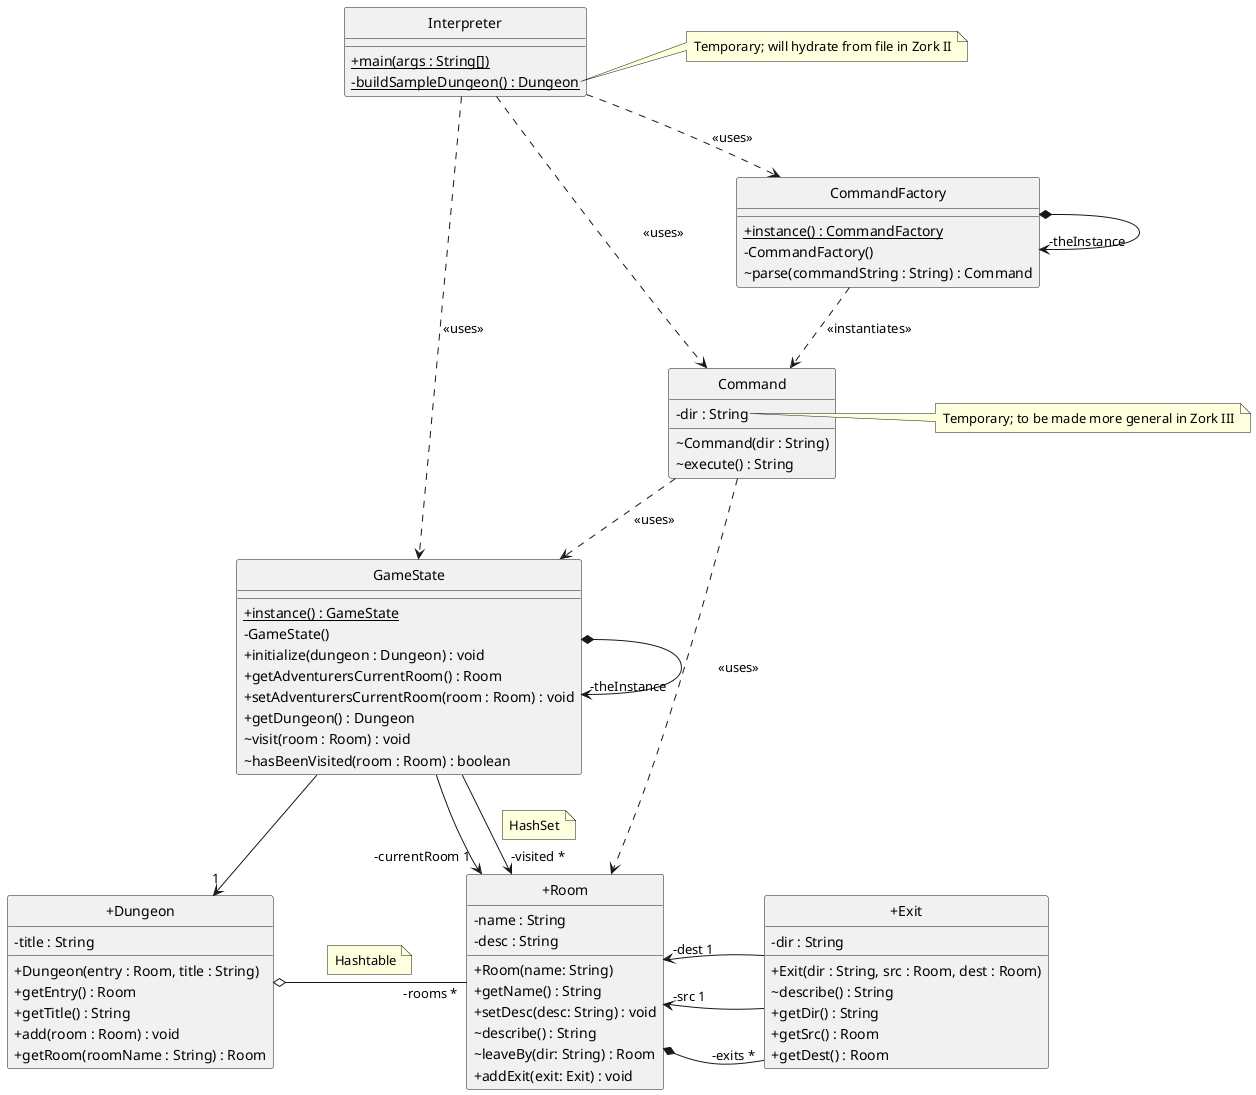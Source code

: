 ' Zork I, spring 2024
@startuml
skinparam classAttributeIconSize 0
skinparam padding 1
skinparam nodesep 100
skinparam link {
    padding 50
}
hide circle

class +Dungeon {
    +Dungeon(entry : Room, title : String)
    +getEntry() : Room
    +getTitle() : String
    +add(room : Room) : void
    +getRoom(roomName : String) : Room
    -title : String
}

class +Room {
    -name : String
    -desc : String
    +Room(name: String)
    +getName() : String
    +setDesc(desc: String) : void
    ~describe() : String
    ~leaveBy(dir: String) : Room
    +addExit(exit: Exit) : void
}
"+Dungeon" o-- "-rooms *" "+Room"
note on link
    Hashtable
end note
'"+Dungeon" --> "-entry 1" "+Room"   runs up against -rooms association

class +Exit {
    -dir : String
    +Exit(dir : String, src : Room, dest : Room)
    ~describe() : String
    +getDir() : String
    +getSrc() : Room
    +getDest() : Room
}
"+Room" *-- "-exits *" "+Exit"
"+Room" "-src 1" <-- "+Exit"
"+Room" "-dest 1" <-- "+Exit"


class Command {
    -dir : String
    ~Command(dir : String)
    ~execute() : String
}
note right of Command::dir
    Temporary; to be made more general in Zork III
end note
"Command" ..> "+Room" : <<uses>>

class CommandFactory {
    {static} +instance() : CommandFactory
    -CommandFactory()
    ~parse(commandString : String) : Command
}
"CommandFactory" *-->  "-theInstance" "CommandFactory"
"CommandFactory" ..> "Command" : <<instantiates>>

class GameState {
    {static} +instance() : GameState
    -GameState()
    +initialize(dungeon : Dungeon) : void
    +getAdventurersCurrentRoom() : Room
    +setAdventurersCurrentRoom(room : Room) : void
    +getDungeon() : Dungeon
    ~visit(room : Room) : void
    ~hasBeenVisited(room : Room) : boolean
}
"GameState" *-->  "-theInstance" "GameState"
"Command" ..> "GameState" : <<uses>>
"GameState" --> "-currentRoom 1" "+Room"
"GameState" --> "1" "+Dungeon"
"GameState" --> "-visited *" "+Room"
note on link
    HashSet
end note

class Interpreter {
    {static} +main(args : String[])
    {static} -buildSampleDungeon() : Dungeon
}
note right of Interpreter::buildSampleDungeon
    Temporary; will hydrate from file in Zork II
end note
"Interpreter" ..> "GameState" : <<uses>>
"Interpreter" ..> "CommandFactory" : <<uses>>
"Interpreter" ..> "Command" : <<uses>>

'Feeble layout attempts
"+Exit" -[hidden]d "+Room"
"+Dungeon" -[hidden]r "+Room"
"Interpreter" -[hidden]r "+Dungeon"
@enduml
